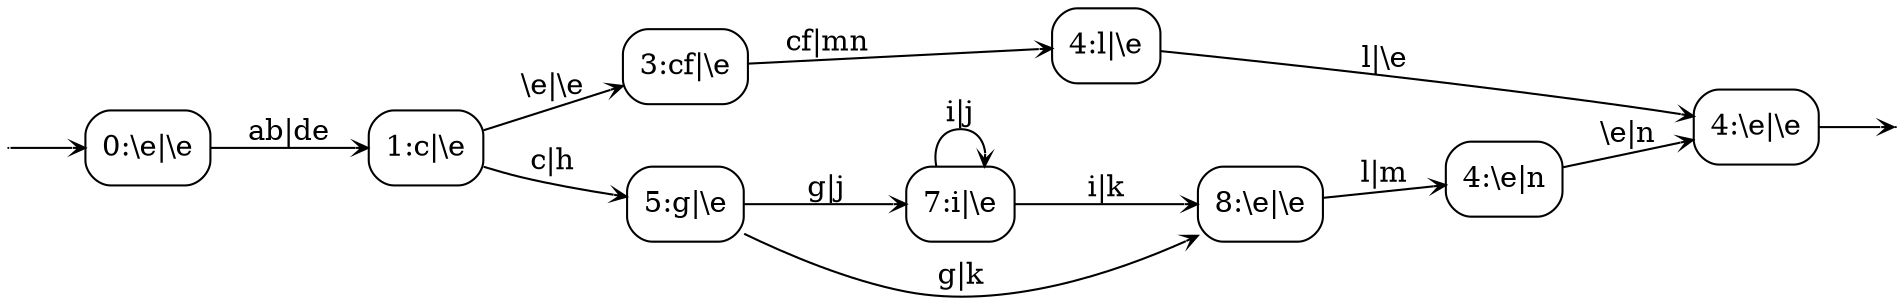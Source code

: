 digraph
{
  vcsn_context = "[abcfgil]* × [dehjkmn]* → 𝔹"
  rankdir = LR
  edge [arrowhead = vee, arrowsize = .6]
  {
    node [shape = point, width = 0]
    I0
    F7
  }
  {
    node [shape = circle, style = rounded, width = 0.5]
    0 [label = "0:\\e|\\e", shape = box]
    1 [label = "1:c|\\e", shape = box]
    2 [label = "3:cf|\\e", shape = box]
    3 [label = "5:g|\\e", shape = box]
    4 [label = "7:i|\\e", shape = box]
    5 [label = "8:\\e|\\e", shape = box]
    6 [label = "4:\\e|n", shape = box]
    7 [label = "4:\\e|\\e", shape = box]
    8 [label = "4:l|\\e", shape = box]
  }
  I0 -> 0
  0 -> 1 [label = "ab|de"]
  1 -> 2 [label = "\\e|\\e"]
  1 -> 3 [label = "c|h"]
  2 -> 8 [label = "cf|mn"]
  3 -> 4 [label = "g|j"]
  3 -> 5 [label = "g|k"]
  4 -> 4 [label = "i|j"]
  4 -> 5 [label = "i|k"]
  5 -> 6 [label = "l|m"]
  6 -> 7 [label = "\\e|n"]
  7 -> F7
  8 -> 7 [label = "l|\\e"]
}
